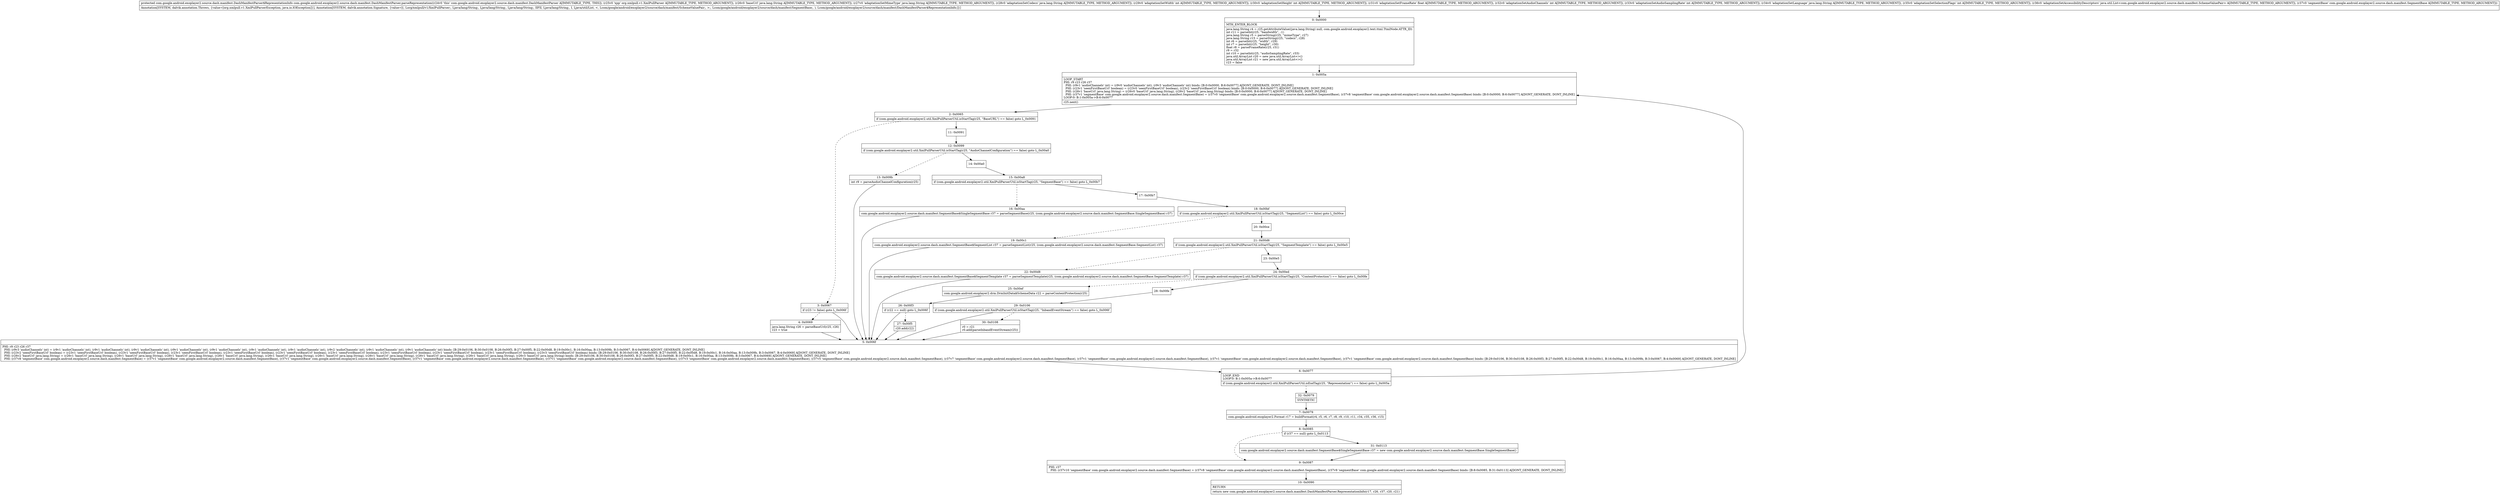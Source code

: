 digraph "CFG forcom.google.android.exoplayer2.source.dash.manifest.DashManifestParser.parseRepresentation(Lorg\/xmlpull\/v1\/XmlPullParser;Ljava\/lang\/String;Ljava\/lang\/String;Ljava\/lang\/String;IIFIILjava\/lang\/String;ILjava\/util\/List;Lcom\/google\/android\/exoplayer2\/source\/dash\/manifest\/SegmentBase;)Lcom\/google\/android\/exoplayer2\/source\/dash\/manifest\/DashManifestParser$RepresentationInfo;" {
Node_0 [shape=record,label="{0\:\ 0x0000|MTH_ENTER_BLOCK\l|java.lang.String r4 = r25.getAttributeValue((java.lang.String) null, com.google.android.exoplayer2.text.ttml.TtmlNode.ATTR_ID)\lint r11 = parseInt(r25, \"bandwidth\", \-1)\ljava.lang.String r5 = parseString(r25, \"mimeType\", r27)\ljava.lang.String r15 = parseString(r25, \"codecs\", r28)\lint r6 = parseInt(r25, \"width\", r29)\lint r7 = parseInt(r25, \"height\", r30)\lfloat r8 = parseFrameRate(r25, r31)\lr9 = r32\lint r10 = parseInt(r25, \"audioSamplingRate\", r33)\ljava.util.ArrayList r20 = new java.util.ArrayList\<\>()\ljava.util.ArrayList r21 = new java.util.ArrayList\<\>()\lr23 = false\l}"];
Node_1 [shape=record,label="{1\:\ 0x005a|LOOP_START\lPHI: r9 r23 r26 r37 \l  PHI: (r9v1 'audioChannels' int) = (r9v0 'audioChannels' int), (r9v3 'audioChannels' int) binds: [B:0:0x0000, B:6:0x0077] A[DONT_GENERATE, DONT_INLINE]\l  PHI: (r23v1 'seenFirstBaseUrl' boolean) = (r23v0 'seenFirstBaseUrl' boolean), (r23v2 'seenFirstBaseUrl' boolean) binds: [B:0:0x0000, B:6:0x0077] A[DONT_GENERATE, DONT_INLINE]\l  PHI: (r26v1 'baseUrl' java.lang.String) = (r26v0 'baseUrl' java.lang.String), (r26v2 'baseUrl' java.lang.String) binds: [B:0:0x0000, B:6:0x0077] A[DONT_GENERATE, DONT_INLINE]\l  PHI: (r37v1 'segmentBase' com.google.android.exoplayer2.source.dash.manifest.SegmentBase) = (r37v0 'segmentBase' com.google.android.exoplayer2.source.dash.manifest.SegmentBase), (r37v8 'segmentBase' com.google.android.exoplayer2.source.dash.manifest.SegmentBase) binds: [B:0:0x0000, B:6:0x0077] A[DONT_GENERATE, DONT_INLINE]\lLOOP:0: B:1:0x005a\-\>B:6:0x0077\l|r25.next()\l}"];
Node_2 [shape=record,label="{2\:\ 0x0065|if (com.google.android.exoplayer2.util.XmlPullParserUtil.isStartTag(r25, \"BaseURL\") == false) goto L_0x0091\l}"];
Node_3 [shape=record,label="{3\:\ 0x0067|if (r23 != false) goto L_0x006f\l}"];
Node_4 [shape=record,label="{4\:\ 0x0069|java.lang.String r26 = parseBaseUrl(r25, r26)\lr23 = true\l}"];
Node_5 [shape=record,label="{5\:\ 0x006f|PHI: r9 r23 r26 r37 \l  PHI: (r9v3 'audioChannels' int) = (r9v1 'audioChannels' int), (r9v1 'audioChannels' int), (r9v1 'audioChannels' int), (r9v1 'audioChannels' int), (r9v1 'audioChannels' int), (r9v1 'audioChannels' int), (r9v1 'audioChannels' int), (r9v2 'audioChannels' int), (r9v1 'audioChannels' int), (r9v1 'audioChannels' int) binds: [B:29:0x0106, B:30:0x0108, B:26:0x00f3, B:27:0x00f5, B:22:0x00d8, B:19:0x00c1, B:16:0x00aa, B:13:0x009b, B:3:0x0067, B:4:0x0069] A[DONT_GENERATE, DONT_INLINE]\l  PHI: (r23v2 'seenFirstBaseUrl' boolean) = (r23v1 'seenFirstBaseUrl' boolean), (r23v1 'seenFirstBaseUrl' boolean), (r23v1 'seenFirstBaseUrl' boolean), (r23v1 'seenFirstBaseUrl' boolean), (r23v1 'seenFirstBaseUrl' boolean), (r23v1 'seenFirstBaseUrl' boolean), (r23v1 'seenFirstBaseUrl' boolean), (r23v1 'seenFirstBaseUrl' boolean), (r23v1 'seenFirstBaseUrl' boolean), (r23v3 'seenFirstBaseUrl' boolean) binds: [B:29:0x0106, B:30:0x0108, B:26:0x00f3, B:27:0x00f5, B:22:0x00d8, B:19:0x00c1, B:16:0x00aa, B:13:0x009b, B:3:0x0067, B:4:0x0069] A[DONT_GENERATE, DONT_INLINE]\l  PHI: (r26v2 'baseUrl' java.lang.String) = (r26v1 'baseUrl' java.lang.String), (r26v1 'baseUrl' java.lang.String), (r26v1 'baseUrl' java.lang.String), (r26v1 'baseUrl' java.lang.String), (r26v1 'baseUrl' java.lang.String), (r26v1 'baseUrl' java.lang.String), (r26v1 'baseUrl' java.lang.String), (r26v1 'baseUrl' java.lang.String), (r26v1 'baseUrl' java.lang.String), (r26v3 'baseUrl' java.lang.String) binds: [B:29:0x0106, B:30:0x0108, B:26:0x00f3, B:27:0x00f5, B:22:0x00d8, B:19:0x00c1, B:16:0x00aa, B:13:0x009b, B:3:0x0067, B:4:0x0069] A[DONT_GENERATE, DONT_INLINE]\l  PHI: (r37v8 'segmentBase' com.google.android.exoplayer2.source.dash.manifest.SegmentBase) = (r37v1 'segmentBase' com.google.android.exoplayer2.source.dash.manifest.SegmentBase), (r37v1 'segmentBase' com.google.android.exoplayer2.source.dash.manifest.SegmentBase), (r37v1 'segmentBase' com.google.android.exoplayer2.source.dash.manifest.SegmentBase), (r37v1 'segmentBase' com.google.android.exoplayer2.source.dash.manifest.SegmentBase), (r37v3 'segmentBase' com.google.android.exoplayer2.source.dash.manifest.SegmentBase), (r37v5 'segmentBase' com.google.android.exoplayer2.source.dash.manifest.SegmentBase), (r37v7 'segmentBase' com.google.android.exoplayer2.source.dash.manifest.SegmentBase), (r37v1 'segmentBase' com.google.android.exoplayer2.source.dash.manifest.SegmentBase), (r37v1 'segmentBase' com.google.android.exoplayer2.source.dash.manifest.SegmentBase), (r37v1 'segmentBase' com.google.android.exoplayer2.source.dash.manifest.SegmentBase) binds: [B:29:0x0106, B:30:0x0108, B:26:0x00f3, B:27:0x00f5, B:22:0x00d8, B:19:0x00c1, B:16:0x00aa, B:13:0x009b, B:3:0x0067, B:4:0x0069] A[DONT_GENERATE, DONT_INLINE]\l}"];
Node_6 [shape=record,label="{6\:\ 0x0077|LOOP_END\lLOOP:0: B:1:0x005a\-\>B:6:0x0077\l|if (com.google.android.exoplayer2.util.XmlPullParserUtil.isEndTag(r25, \"Representation\") == false) goto L_0x005a\l}"];
Node_7 [shape=record,label="{7\:\ 0x0079|com.google.android.exoplayer2.Format r17 = buildFormat(r4, r5, r6, r7, r8, r9, r10, r11, r34, r35, r36, r15)\l}"];
Node_8 [shape=record,label="{8\:\ 0x0085|if (r37 == null) goto L_0x0113\l}"];
Node_9 [shape=record,label="{9\:\ 0x0087|PHI: r37 \l  PHI: (r37v10 'segmentBase' com.google.android.exoplayer2.source.dash.manifest.SegmentBase) = (r37v8 'segmentBase' com.google.android.exoplayer2.source.dash.manifest.SegmentBase), (r37v9 'segmentBase' com.google.android.exoplayer2.source.dash.manifest.SegmentBase) binds: [B:8:0x0085, B:31:0x0113] A[DONT_GENERATE, DONT_INLINE]\l}"];
Node_10 [shape=record,label="{10\:\ 0x0090|RETURN\l|return new com.google.android.exoplayer2.source.dash.manifest.DashManifestParser.RepresentationInfo(r17, r26, r37, r20, r21)\l}"];
Node_11 [shape=record,label="{11\:\ 0x0091}"];
Node_12 [shape=record,label="{12\:\ 0x0099|if (com.google.android.exoplayer2.util.XmlPullParserUtil.isStartTag(r25, \"AudioChannelConfiguration\") == false) goto L_0x00a0\l}"];
Node_13 [shape=record,label="{13\:\ 0x009b|int r9 = parseAudioChannelConfiguration(r25)\l}"];
Node_14 [shape=record,label="{14\:\ 0x00a0}"];
Node_15 [shape=record,label="{15\:\ 0x00a8|if (com.google.android.exoplayer2.util.XmlPullParserUtil.isStartTag(r25, \"SegmentBase\") == false) goto L_0x00b7\l}"];
Node_16 [shape=record,label="{16\:\ 0x00aa|com.google.android.exoplayer2.source.dash.manifest.SegmentBase$SingleSegmentBase r37 = parseSegmentBase(r25, (com.google.android.exoplayer2.source.dash.manifest.SegmentBase.SingleSegmentBase) r37)\l}"];
Node_17 [shape=record,label="{17\:\ 0x00b7}"];
Node_18 [shape=record,label="{18\:\ 0x00bf|if (com.google.android.exoplayer2.util.XmlPullParserUtil.isStartTag(r25, \"SegmentList\") == false) goto L_0x00ce\l}"];
Node_19 [shape=record,label="{19\:\ 0x00c1|com.google.android.exoplayer2.source.dash.manifest.SegmentBase$SegmentList r37 = parseSegmentList(r25, (com.google.android.exoplayer2.source.dash.manifest.SegmentBase.SegmentList) r37)\l}"];
Node_20 [shape=record,label="{20\:\ 0x00ce}"];
Node_21 [shape=record,label="{21\:\ 0x00d6|if (com.google.android.exoplayer2.util.XmlPullParserUtil.isStartTag(r25, \"SegmentTemplate\") == false) goto L_0x00e5\l}"];
Node_22 [shape=record,label="{22\:\ 0x00d8|com.google.android.exoplayer2.source.dash.manifest.SegmentBase$SegmentTemplate r37 = parseSegmentTemplate(r25, (com.google.android.exoplayer2.source.dash.manifest.SegmentBase.SegmentTemplate) r37)\l}"];
Node_23 [shape=record,label="{23\:\ 0x00e5}"];
Node_24 [shape=record,label="{24\:\ 0x00ed|if (com.google.android.exoplayer2.util.XmlPullParserUtil.isStartTag(r25, \"ContentProtection\") == false) goto L_0x00fe\l}"];
Node_25 [shape=record,label="{25\:\ 0x00ef|com.google.android.exoplayer2.drm.DrmInitData$SchemeData r22 = parseContentProtection(r25)\l}"];
Node_26 [shape=record,label="{26\:\ 0x00f3|if (r22 == null) goto L_0x006f\l}"];
Node_27 [shape=record,label="{27\:\ 0x00f5|r20.add(r22)\l}"];
Node_28 [shape=record,label="{28\:\ 0x00fe}"];
Node_29 [shape=record,label="{29\:\ 0x0106|if (com.google.android.exoplayer2.util.XmlPullParserUtil.isStartTag(r25, \"InbandEventStream\") == false) goto L_0x006f\l}"];
Node_30 [shape=record,label="{30\:\ 0x0108|r0 = r21\lr0.add(parseInbandEventStream(r25))\l}"];
Node_31 [shape=record,label="{31\:\ 0x0113|com.google.android.exoplayer2.source.dash.manifest.SegmentBase$SingleSegmentBase r37 = new com.google.android.exoplayer2.source.dash.manifest.SegmentBase.SingleSegmentBase()\l}"];
Node_32 [shape=record,label="{32\:\ 0x0079|SYNTHETIC\l}"];
MethodNode[shape=record,label="{protected com.google.android.exoplayer2.source.dash.manifest.DashManifestParser$RepresentationInfo com.google.android.exoplayer2.source.dash.manifest.DashManifestParser.parseRepresentation((r24v0 'this' com.google.android.exoplayer2.source.dash.manifest.DashManifestParser A[IMMUTABLE_TYPE, THIS]), (r25v0 'xpp' org.xmlpull.v1.XmlPullParser A[IMMUTABLE_TYPE, METHOD_ARGUMENT]), (r26v0 'baseUrl' java.lang.String A[IMMUTABLE_TYPE, METHOD_ARGUMENT]), (r27v0 'adaptationSetMimeType' java.lang.String A[IMMUTABLE_TYPE, METHOD_ARGUMENT]), (r28v0 'adaptationSetCodecs' java.lang.String A[IMMUTABLE_TYPE, METHOD_ARGUMENT]), (r29v0 'adaptationSetWidth' int A[IMMUTABLE_TYPE, METHOD_ARGUMENT]), (r30v0 'adaptationSetHeight' int A[IMMUTABLE_TYPE, METHOD_ARGUMENT]), (r31v0 'adaptationSetFrameRate' float A[IMMUTABLE_TYPE, METHOD_ARGUMENT]), (r32v0 'adaptationSetAudioChannels' int A[IMMUTABLE_TYPE, METHOD_ARGUMENT]), (r33v0 'adaptationSetAudioSamplingRate' int A[IMMUTABLE_TYPE, METHOD_ARGUMENT]), (r34v0 'adaptationSetLanguage' java.lang.String A[IMMUTABLE_TYPE, METHOD_ARGUMENT]), (r35v0 'adaptationSetSelectionFlags' int A[IMMUTABLE_TYPE, METHOD_ARGUMENT]), (r36v0 'adaptationSetAccessibilityDescriptors' java.util.List\<com.google.android.exoplayer2.source.dash.manifest.SchemeValuePair\> A[IMMUTABLE_TYPE, METHOD_ARGUMENT]), (r37v0 'segmentBase' com.google.android.exoplayer2.source.dash.manifest.SegmentBase A[IMMUTABLE_TYPE, METHOD_ARGUMENT]))  | Annotation[SYSTEM, dalvik.annotation.Throws, \{value=[org.xmlpull.v1.XmlPullParserException, java.io.IOException]\}], Annotation[SYSTEM, dalvik.annotation.Signature, \{value=[(, Lorg\/xmlpull\/v1\/XmlPullParser;, Ljava\/lang\/String;, Ljava\/lang\/String;, Ljava\/lang\/String;, IIFII, Ljava\/lang\/String;, I, Ljava\/util\/List, \<, Lcom\/google\/android\/exoplayer2\/source\/dash\/manifest\/SchemeValuePair;, \>;, Lcom\/google\/android\/exoplayer2\/source\/dash\/manifest\/SegmentBase;, ), Lcom\/google\/android\/exoplayer2\/source\/dash\/manifest\/DashManifestParser$RepresentationInfo;]\}]\l}"];
MethodNode -> Node_0;
Node_0 -> Node_1;
Node_1 -> Node_2;
Node_2 -> Node_3[style=dashed];
Node_2 -> Node_11;
Node_3 -> Node_4[style=dashed];
Node_3 -> Node_5;
Node_4 -> Node_5;
Node_5 -> Node_6;
Node_6 -> Node_1;
Node_6 -> Node_32[style=dashed];
Node_7 -> Node_8;
Node_8 -> Node_9[style=dashed];
Node_8 -> Node_31;
Node_9 -> Node_10;
Node_11 -> Node_12;
Node_12 -> Node_13[style=dashed];
Node_12 -> Node_14;
Node_13 -> Node_5;
Node_14 -> Node_15;
Node_15 -> Node_16[style=dashed];
Node_15 -> Node_17;
Node_16 -> Node_5;
Node_17 -> Node_18;
Node_18 -> Node_19[style=dashed];
Node_18 -> Node_20;
Node_19 -> Node_5;
Node_20 -> Node_21;
Node_21 -> Node_22[style=dashed];
Node_21 -> Node_23;
Node_22 -> Node_5;
Node_23 -> Node_24;
Node_24 -> Node_25[style=dashed];
Node_24 -> Node_28;
Node_25 -> Node_26;
Node_26 -> Node_5;
Node_26 -> Node_27[style=dashed];
Node_27 -> Node_5;
Node_28 -> Node_29;
Node_29 -> Node_5;
Node_29 -> Node_30[style=dashed];
Node_30 -> Node_5;
Node_31 -> Node_9;
Node_32 -> Node_7;
}


